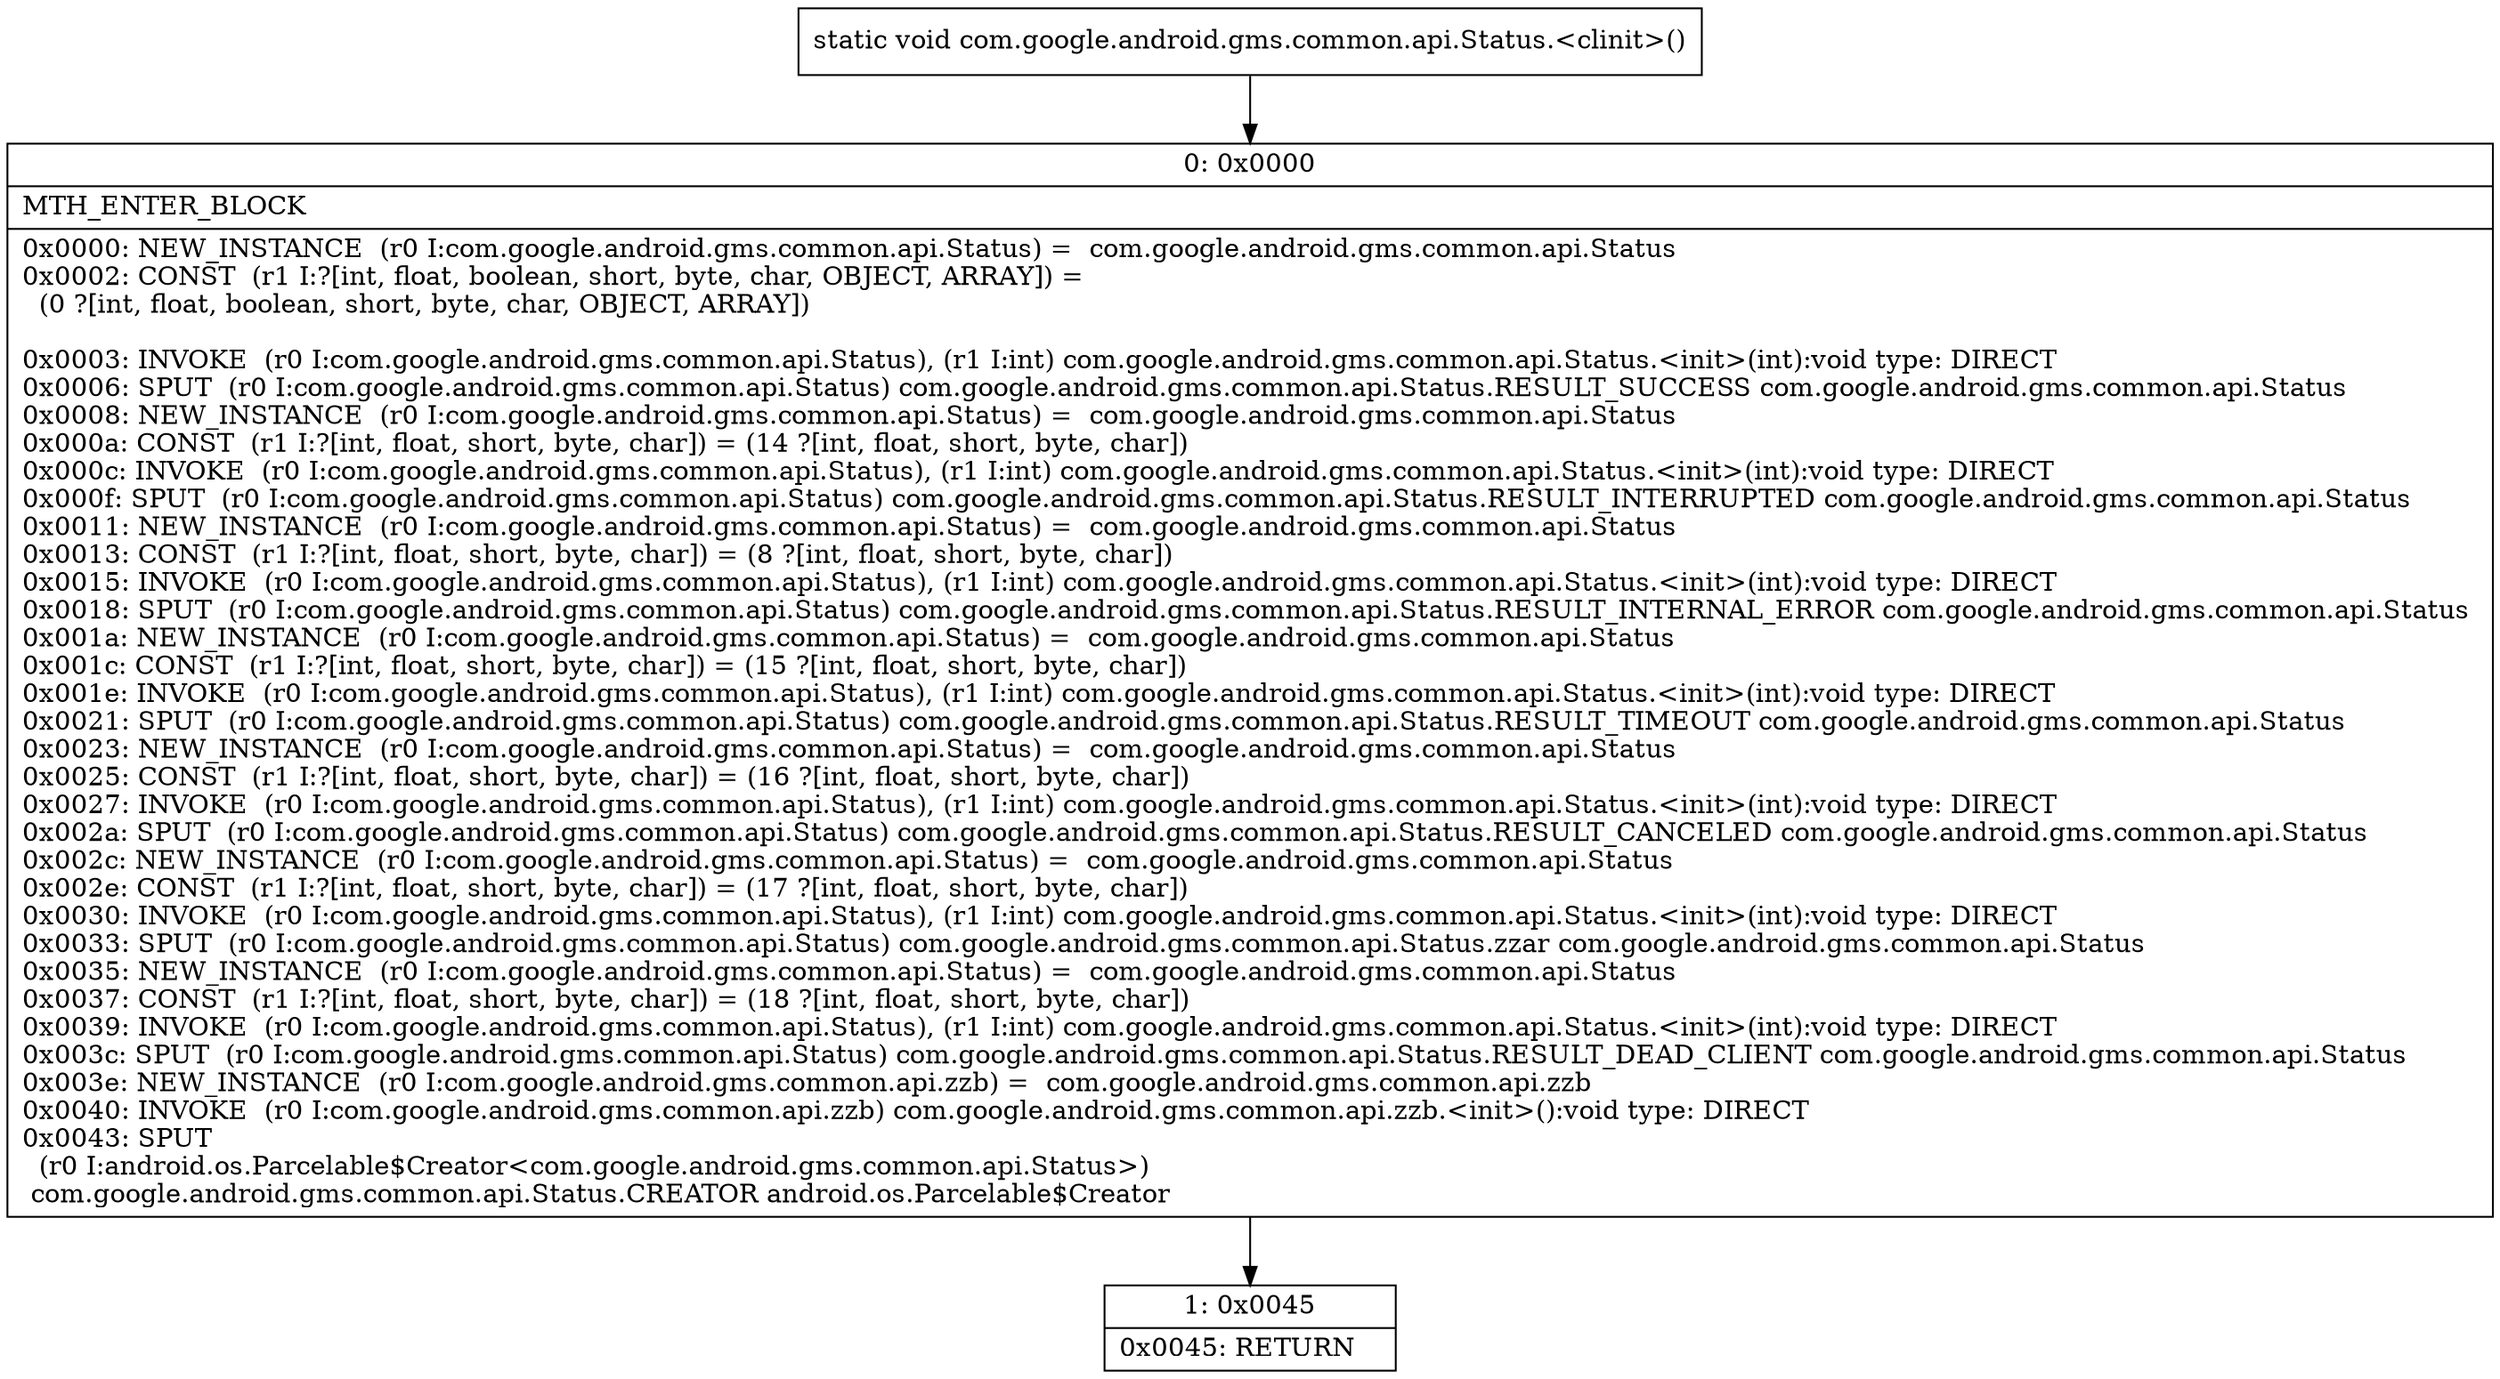 digraph "CFG forcom.google.android.gms.common.api.Status.\<clinit\>()V" {
Node_0 [shape=record,label="{0\:\ 0x0000|MTH_ENTER_BLOCK\l|0x0000: NEW_INSTANCE  (r0 I:com.google.android.gms.common.api.Status) =  com.google.android.gms.common.api.Status \l0x0002: CONST  (r1 I:?[int, float, boolean, short, byte, char, OBJECT, ARRAY]) = \l  (0 ?[int, float, boolean, short, byte, char, OBJECT, ARRAY])\l \l0x0003: INVOKE  (r0 I:com.google.android.gms.common.api.Status), (r1 I:int) com.google.android.gms.common.api.Status.\<init\>(int):void type: DIRECT \l0x0006: SPUT  (r0 I:com.google.android.gms.common.api.Status) com.google.android.gms.common.api.Status.RESULT_SUCCESS com.google.android.gms.common.api.Status \l0x0008: NEW_INSTANCE  (r0 I:com.google.android.gms.common.api.Status) =  com.google.android.gms.common.api.Status \l0x000a: CONST  (r1 I:?[int, float, short, byte, char]) = (14 ?[int, float, short, byte, char]) \l0x000c: INVOKE  (r0 I:com.google.android.gms.common.api.Status), (r1 I:int) com.google.android.gms.common.api.Status.\<init\>(int):void type: DIRECT \l0x000f: SPUT  (r0 I:com.google.android.gms.common.api.Status) com.google.android.gms.common.api.Status.RESULT_INTERRUPTED com.google.android.gms.common.api.Status \l0x0011: NEW_INSTANCE  (r0 I:com.google.android.gms.common.api.Status) =  com.google.android.gms.common.api.Status \l0x0013: CONST  (r1 I:?[int, float, short, byte, char]) = (8 ?[int, float, short, byte, char]) \l0x0015: INVOKE  (r0 I:com.google.android.gms.common.api.Status), (r1 I:int) com.google.android.gms.common.api.Status.\<init\>(int):void type: DIRECT \l0x0018: SPUT  (r0 I:com.google.android.gms.common.api.Status) com.google.android.gms.common.api.Status.RESULT_INTERNAL_ERROR com.google.android.gms.common.api.Status \l0x001a: NEW_INSTANCE  (r0 I:com.google.android.gms.common.api.Status) =  com.google.android.gms.common.api.Status \l0x001c: CONST  (r1 I:?[int, float, short, byte, char]) = (15 ?[int, float, short, byte, char]) \l0x001e: INVOKE  (r0 I:com.google.android.gms.common.api.Status), (r1 I:int) com.google.android.gms.common.api.Status.\<init\>(int):void type: DIRECT \l0x0021: SPUT  (r0 I:com.google.android.gms.common.api.Status) com.google.android.gms.common.api.Status.RESULT_TIMEOUT com.google.android.gms.common.api.Status \l0x0023: NEW_INSTANCE  (r0 I:com.google.android.gms.common.api.Status) =  com.google.android.gms.common.api.Status \l0x0025: CONST  (r1 I:?[int, float, short, byte, char]) = (16 ?[int, float, short, byte, char]) \l0x0027: INVOKE  (r0 I:com.google.android.gms.common.api.Status), (r1 I:int) com.google.android.gms.common.api.Status.\<init\>(int):void type: DIRECT \l0x002a: SPUT  (r0 I:com.google.android.gms.common.api.Status) com.google.android.gms.common.api.Status.RESULT_CANCELED com.google.android.gms.common.api.Status \l0x002c: NEW_INSTANCE  (r0 I:com.google.android.gms.common.api.Status) =  com.google.android.gms.common.api.Status \l0x002e: CONST  (r1 I:?[int, float, short, byte, char]) = (17 ?[int, float, short, byte, char]) \l0x0030: INVOKE  (r0 I:com.google.android.gms.common.api.Status), (r1 I:int) com.google.android.gms.common.api.Status.\<init\>(int):void type: DIRECT \l0x0033: SPUT  (r0 I:com.google.android.gms.common.api.Status) com.google.android.gms.common.api.Status.zzar com.google.android.gms.common.api.Status \l0x0035: NEW_INSTANCE  (r0 I:com.google.android.gms.common.api.Status) =  com.google.android.gms.common.api.Status \l0x0037: CONST  (r1 I:?[int, float, short, byte, char]) = (18 ?[int, float, short, byte, char]) \l0x0039: INVOKE  (r0 I:com.google.android.gms.common.api.Status), (r1 I:int) com.google.android.gms.common.api.Status.\<init\>(int):void type: DIRECT \l0x003c: SPUT  (r0 I:com.google.android.gms.common.api.Status) com.google.android.gms.common.api.Status.RESULT_DEAD_CLIENT com.google.android.gms.common.api.Status \l0x003e: NEW_INSTANCE  (r0 I:com.google.android.gms.common.api.zzb) =  com.google.android.gms.common.api.zzb \l0x0040: INVOKE  (r0 I:com.google.android.gms.common.api.zzb) com.google.android.gms.common.api.zzb.\<init\>():void type: DIRECT \l0x0043: SPUT  \l  (r0 I:android.os.Parcelable$Creator\<com.google.android.gms.common.api.Status\>)\l com.google.android.gms.common.api.Status.CREATOR android.os.Parcelable$Creator \l}"];
Node_1 [shape=record,label="{1\:\ 0x0045|0x0045: RETURN   \l}"];
MethodNode[shape=record,label="{static void com.google.android.gms.common.api.Status.\<clinit\>() }"];
MethodNode -> Node_0;
Node_0 -> Node_1;
}


